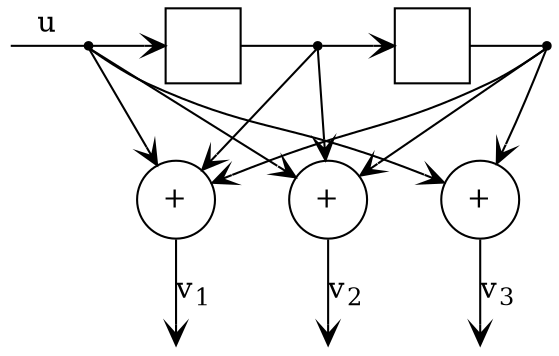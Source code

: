 digraph G {
    edge[arrowhead="vee"];

    { rank=same;
        u[label="", fixedsize="false", width=0, height=0, shape=none];
        d_1[shape="point"]
        m_1[shape="square";label=""];
        d_2[shape="point"]
        m_2[shape="square";label=""];
        d_3[shape="point"]   
    }

    { rank=same;
        s_1[shape="circle";label="+"];
        s_2[shape="circle";label="+"];
        s_3[shape="circle";label="+"];

        s_1 -> s_2[style=invis];
        s_2 -> s_3[style=invis];
    }

    { rank=same;
        v_1[label="", fixedsize="false", width=0, height=0, shape=none];
        v_2[label="", fixedsize="false", width=0, height=0, shape=none];
        v_3[label="", fixedsize="false", width=0, height=0, shape=none];
    }

    u -> d_1[arrowhead=none, label="u"];
    d_1 -> m_1;
    m_1 -> d_2[arrowhead=none];
    d_2 -> m_2;
    m_2 -> d_3[arrowhead=none];

    d_1 -> s_1;
    d_1 -> s_2;
    d_1 -> s_3;

    d_2 -> s_1;
    d_2 -> s_2;

    d_3 -> s_1;
    d_3 -> s_2;
    d_3 -> s_3;

    s_1 -> v_1[label=<v<SUB>1</SUB>>];
    s_2 -> v_2[label=<v<SUB>2</SUB>>];
    s_3 -> v_3[label=<v<SUB>3</SUB>>];
}
